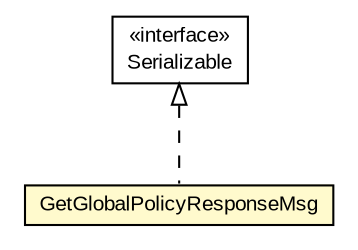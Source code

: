 #!/usr/local/bin/dot
#
# Class diagram 
# Generated by UMLGraph version R5_6-24-gf6e263 (http://www.umlgraph.org/)
#

digraph G {
	edge [fontname="arial",fontsize=10,labelfontname="arial",labelfontsize=10];
	node [fontname="arial",fontsize=10,shape=plaintext];
	nodesep=0.25;
	ranksep=0.5;
	// org.miloss.fgsms.services.interfaces.policyconfiguration.GetGlobalPolicyResponseMsg
	c447569 [label=<<table title="org.miloss.fgsms.services.interfaces.policyconfiguration.GetGlobalPolicyResponseMsg" border="0" cellborder="1" cellspacing="0" cellpadding="2" port="p" bgcolor="lemonChiffon" href="./GetGlobalPolicyResponseMsg.html">
		<tr><td><table border="0" cellspacing="0" cellpadding="1">
<tr><td align="center" balign="center"> GetGlobalPolicyResponseMsg </td></tr>
		</table></td></tr>
		</table>>, URL="./GetGlobalPolicyResponseMsg.html", fontname="arial", fontcolor="black", fontsize=10.0];
	//org.miloss.fgsms.services.interfaces.policyconfiguration.GetGlobalPolicyResponseMsg implements java.io.Serializable
	c448156:p -> c447569:p [dir=back,arrowtail=empty,style=dashed];
	// java.io.Serializable
	c448156 [label=<<table title="java.io.Serializable" border="0" cellborder="1" cellspacing="0" cellpadding="2" port="p" href="http://java.sun.com/j2se/1.4.2/docs/api/java/io/Serializable.html">
		<tr><td><table border="0" cellspacing="0" cellpadding="1">
<tr><td align="center" balign="center"> &#171;interface&#187; </td></tr>
<tr><td align="center" balign="center"> Serializable </td></tr>
		</table></td></tr>
		</table>>, URL="http://java.sun.com/j2se/1.4.2/docs/api/java/io/Serializable.html", fontname="arial", fontcolor="black", fontsize=10.0];
}

